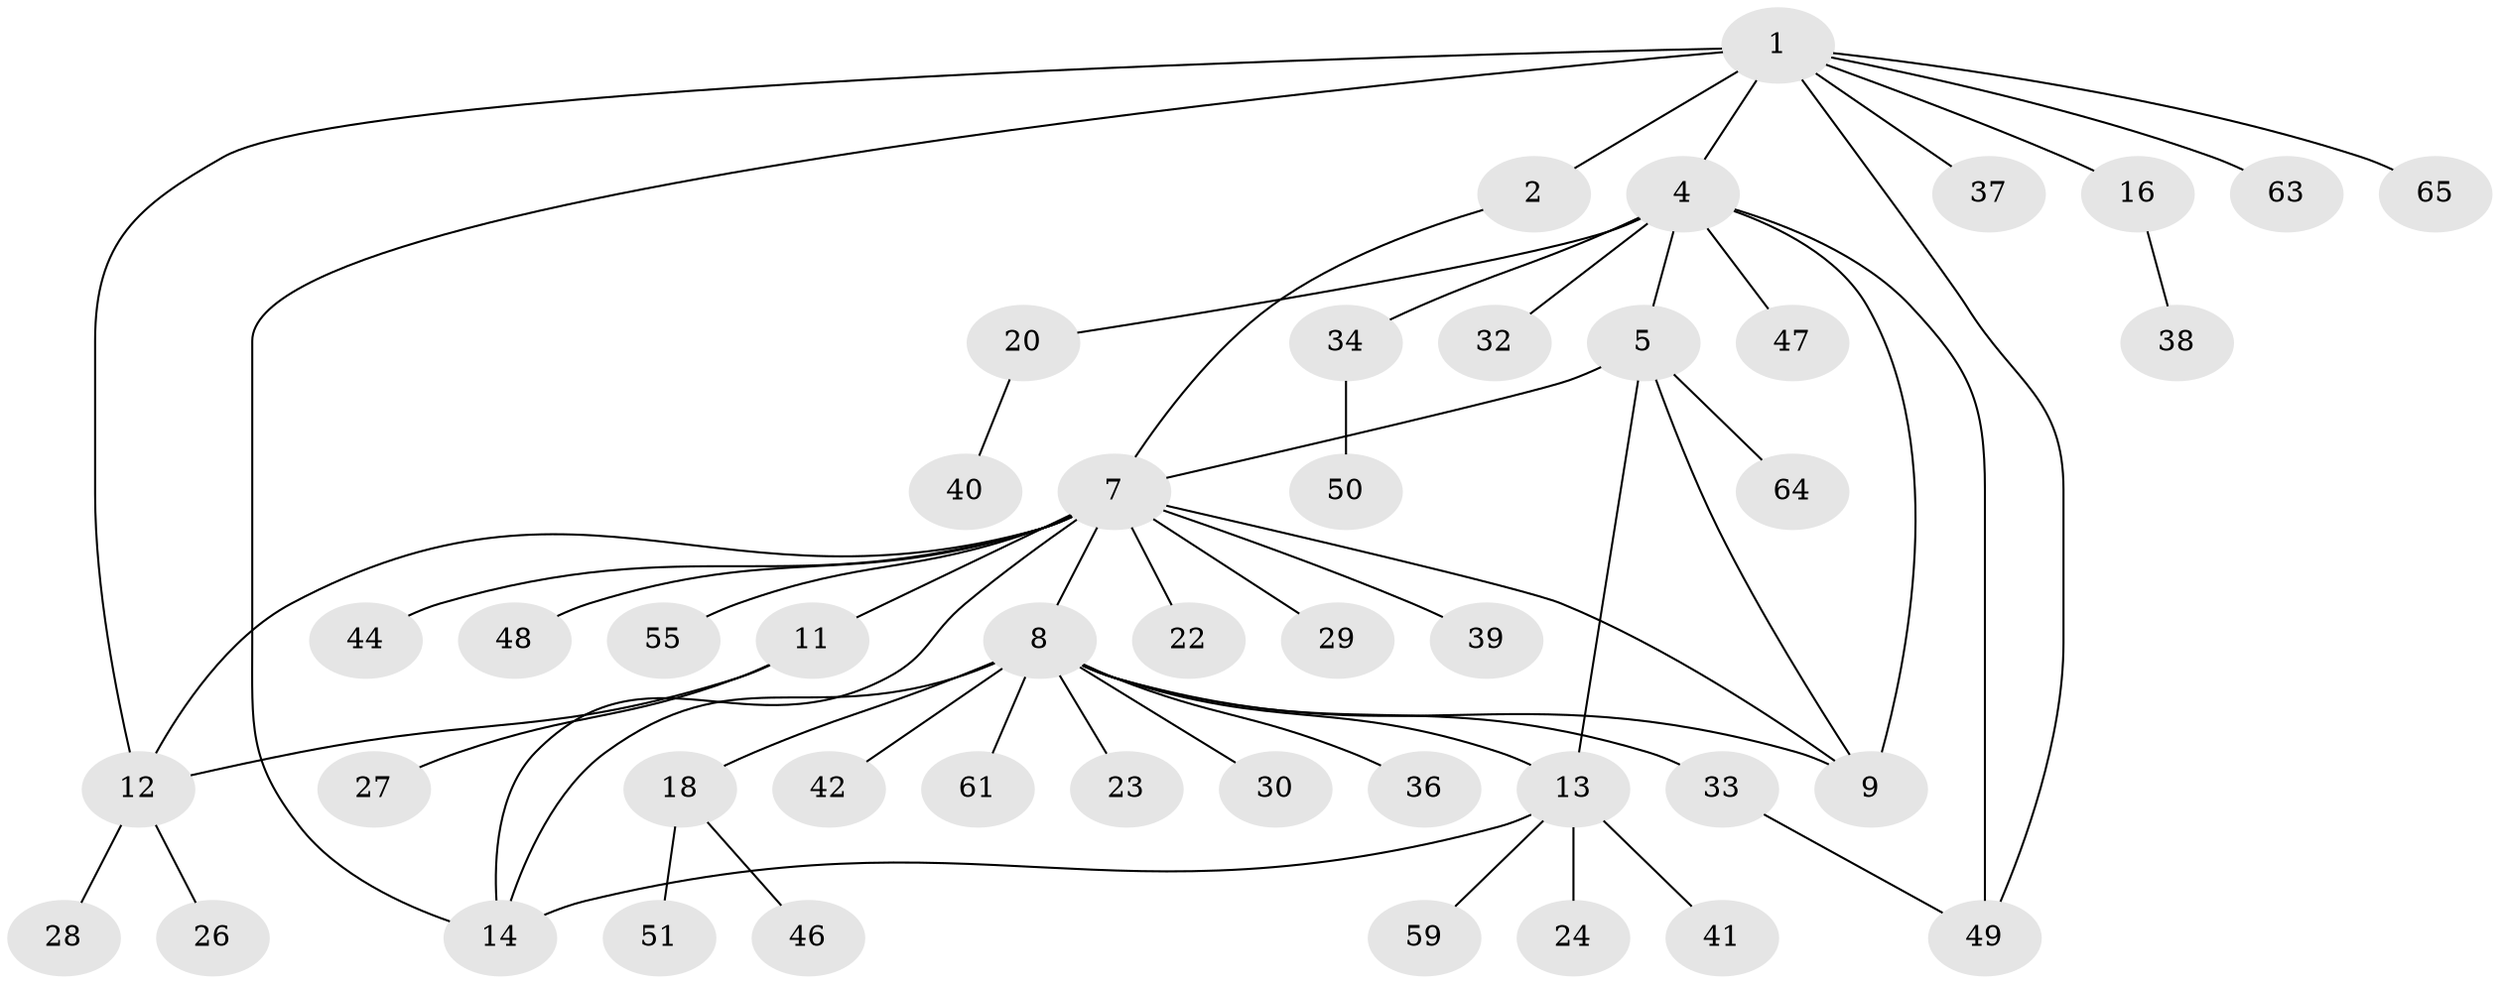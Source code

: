 // original degree distribution, {7: 0.03076923076923077, 3: 0.12307692307692308, 5: 0.06153846153846154, 6: 0.046153846153846156, 4: 0.03076923076923077, 8: 0.03076923076923077, 2: 0.18461538461538463, 1: 0.49230769230769234}
// Generated by graph-tools (version 1.1) at 2025/42/03/06/25 10:42:07]
// undirected, 45 vertices, 56 edges
graph export_dot {
graph [start="1"]
  node [color=gray90,style=filled];
  1 [super="+3"];
  2;
  4 [super="+6"];
  5 [super="+54"];
  7 [super="+10"];
  8 [super="+15"];
  9 [super="+53"];
  11 [super="+19"];
  12 [super="+25"];
  13 [super="+17"];
  14;
  16 [super="+31"];
  18 [super="+45"];
  20 [super="+21"];
  22;
  23 [super="+56"];
  24;
  26;
  27;
  28;
  29 [super="+52"];
  30;
  32;
  33 [super="+62"];
  34 [super="+35"];
  36;
  37;
  38 [super="+43"];
  39;
  40;
  41;
  42;
  44 [super="+57"];
  46;
  47;
  48 [super="+60"];
  49 [super="+58"];
  50;
  51;
  55;
  59;
  61;
  63;
  64;
  65;
  1 -- 2 [weight=2];
  1 -- 4;
  1 -- 12;
  1 -- 14;
  1 -- 49;
  1 -- 63;
  1 -- 16;
  1 -- 65;
  1 -- 37;
  2 -- 7;
  4 -- 5 [weight=2];
  4 -- 9;
  4 -- 20;
  4 -- 32;
  4 -- 34;
  4 -- 47;
  4 -- 49;
  5 -- 13;
  5 -- 7;
  5 -- 9;
  5 -- 64;
  7 -- 8;
  7 -- 9;
  7 -- 29;
  7 -- 39;
  7 -- 55;
  7 -- 11;
  7 -- 12;
  7 -- 44;
  7 -- 14;
  7 -- 48;
  7 -- 22;
  8 -- 9;
  8 -- 18;
  8 -- 30;
  8 -- 33;
  8 -- 36;
  8 -- 42;
  8 -- 13;
  8 -- 14;
  8 -- 23;
  8 -- 61;
  11 -- 12;
  11 -- 27;
  12 -- 26;
  12 -- 28;
  13 -- 14;
  13 -- 24;
  13 -- 41;
  13 -- 59;
  16 -- 38;
  18 -- 51;
  18 -- 46;
  20 -- 40;
  33 -- 49;
  34 -- 50;
}
